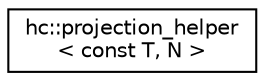 digraph "Graphical Class Hierarchy"
{
  edge [fontname="Helvetica",fontsize="10",labelfontname="Helvetica",labelfontsize="10"];
  node [fontname="Helvetica",fontsize="10",shape=record];
  rankdir="LR";
  Node1 [label="hc::projection_helper\l\< const T, N \>",height=0.2,width=0.4,color="black", fillcolor="white", style="filled",URL="$structhc_1_1projection__helper_3_01const_01T_00_01N_01_4.html"];
}
